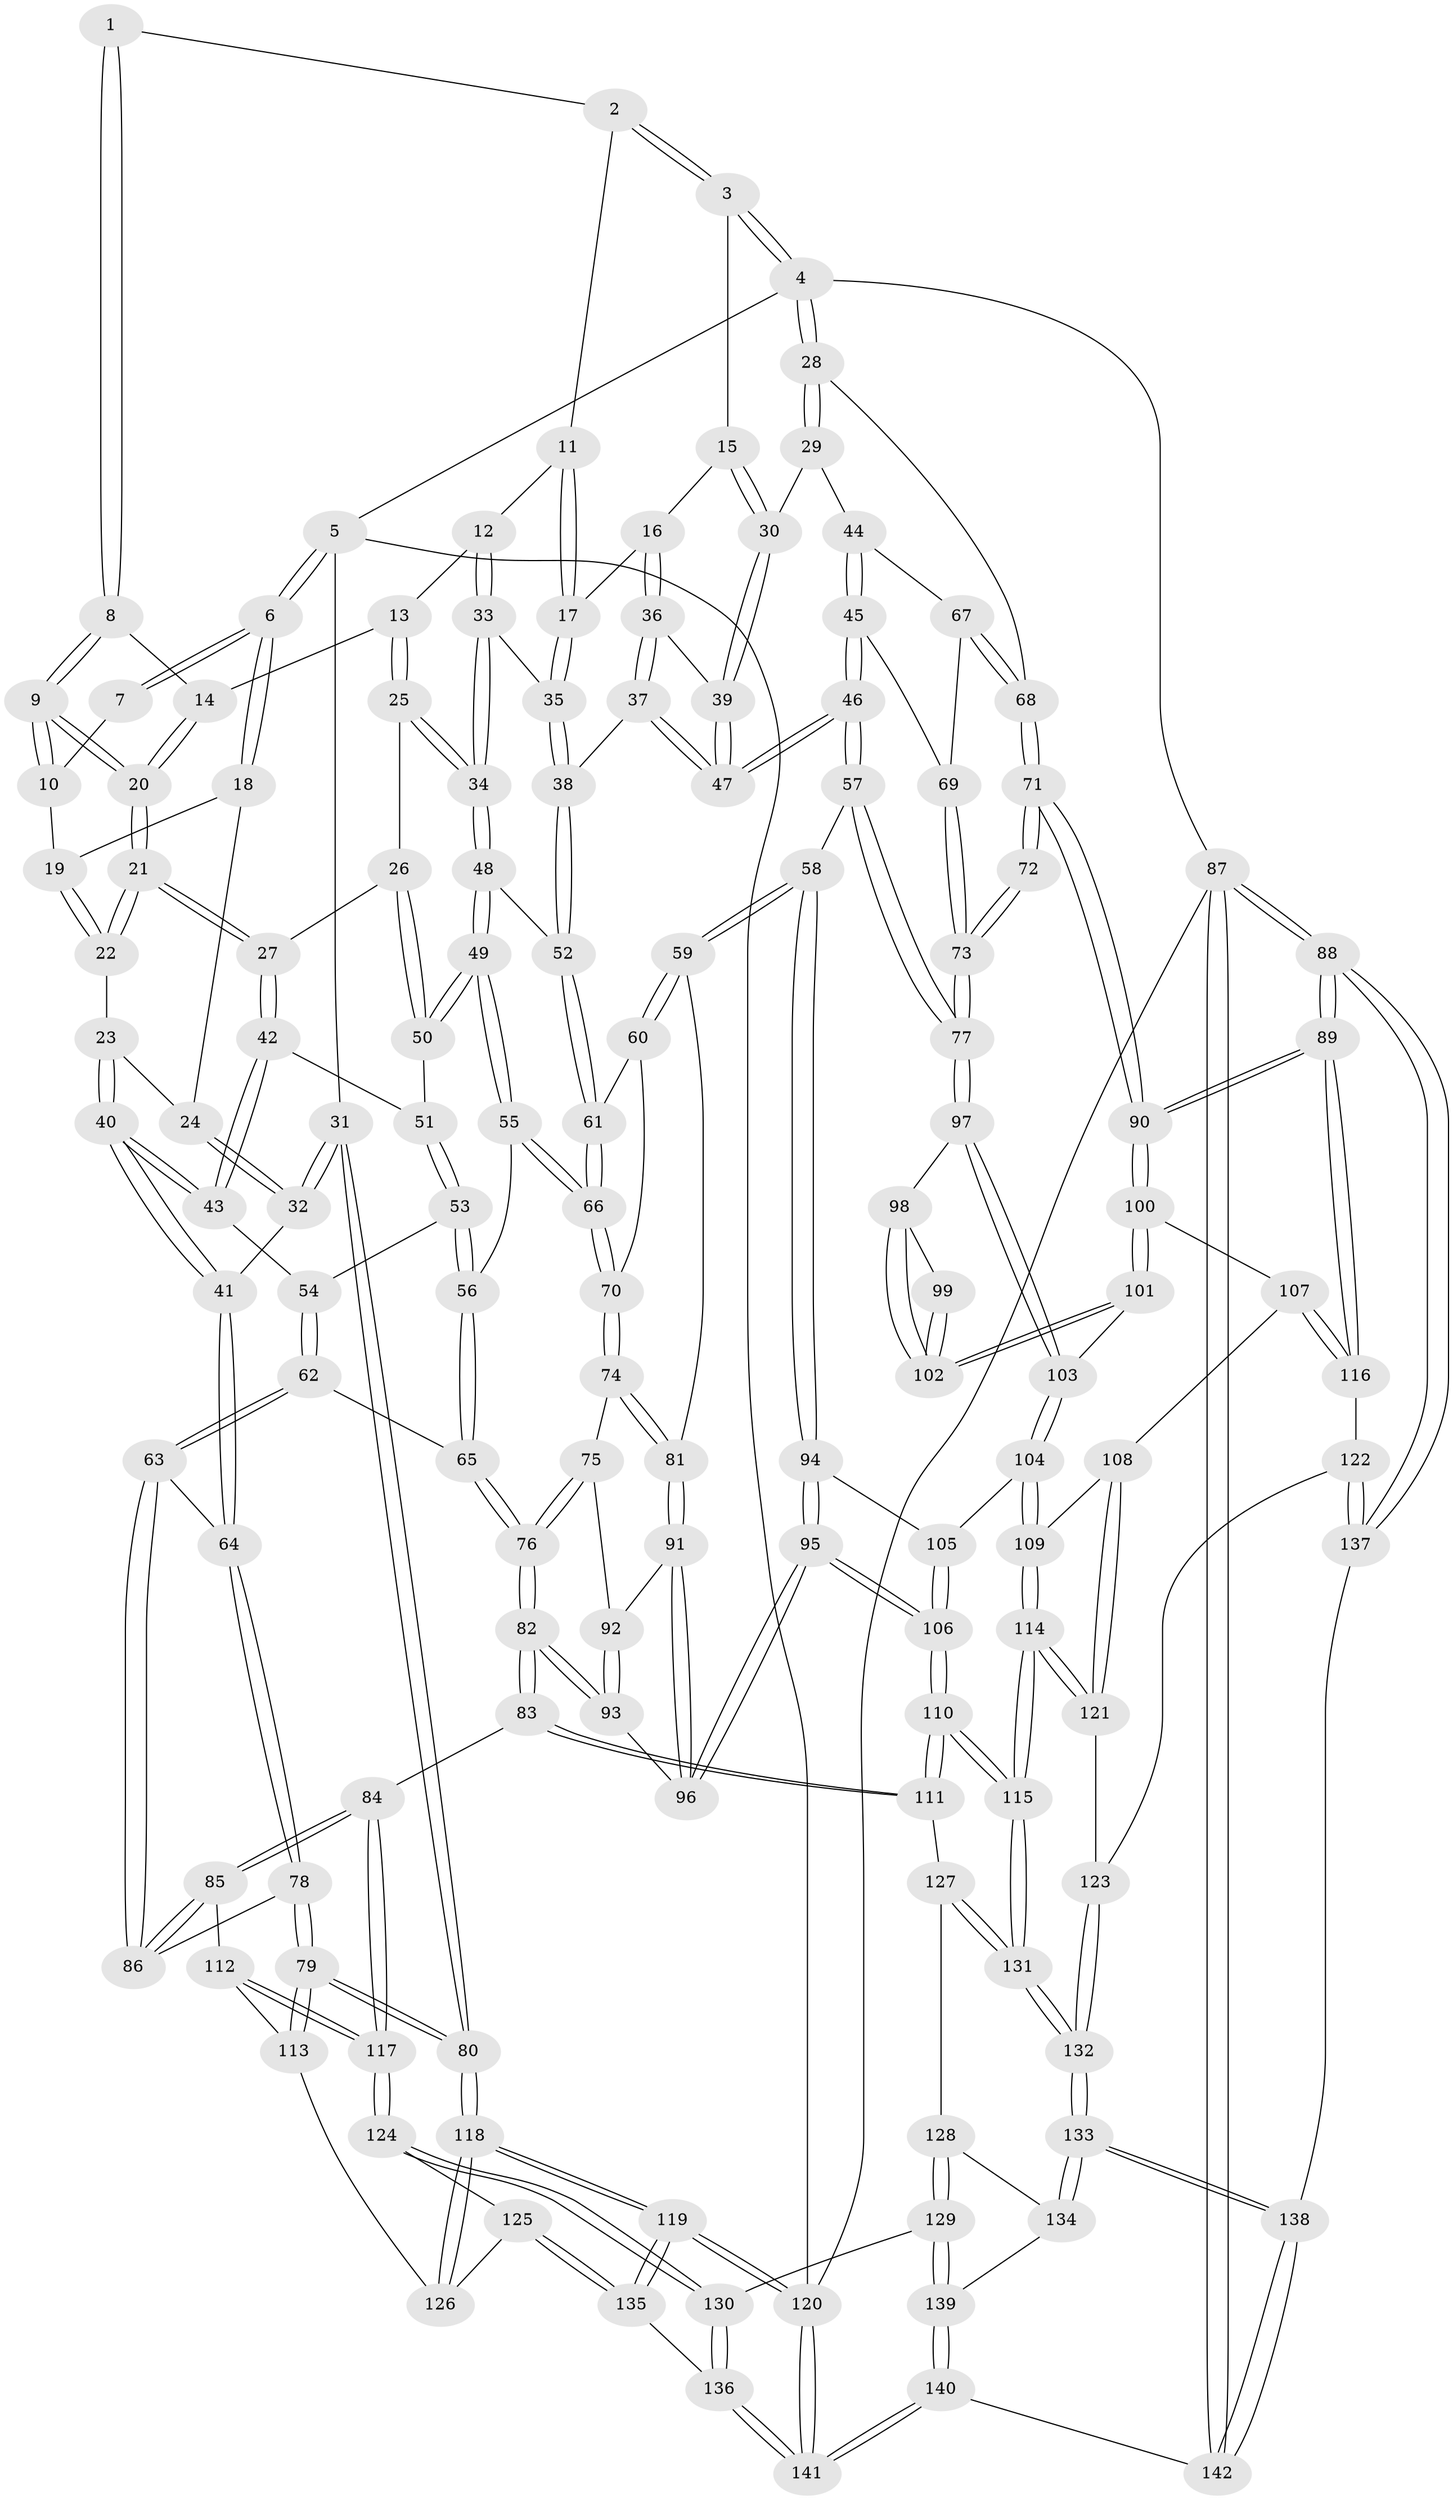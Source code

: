 // coarse degree distribution, {4: 0.39436619718309857, 3: 0.1267605633802817, 5: 0.323943661971831, 6: 0.07042253521126761, 7: 0.028169014084507043, 2: 0.028169014084507043, 8: 0.028169014084507043}
// Generated by graph-tools (version 1.1) at 2025/06/03/04/25 22:06:01]
// undirected, 142 vertices, 352 edges
graph export_dot {
graph [start="1"]
  node [color=gray90,style=filled];
  1 [pos="+0.2727217709078579+0"];
  2 [pos="+0.44949619386384637+0"];
  3 [pos="+0.7564199146771341+0"];
  4 [pos="+1+0"];
  5 [pos="+0+0"];
  6 [pos="+0+0"];
  7 [pos="+0.18819754677067263+0"];
  8 [pos="+0.2631735018878319+0"];
  9 [pos="+0.23310013645233119+0.04985137005607067"];
  10 [pos="+0.14286046036469138+0.04206170523130932"];
  11 [pos="+0.4464851898056599+0"];
  12 [pos="+0.4341105448103025+0.06658733773616457"];
  13 [pos="+0.3673282708812198+0.07244500280169602"];
  14 [pos="+0.3500457592613646+0.05936552429419213"];
  15 [pos="+0.7083617161752042+0"];
  16 [pos="+0.6677194705858629+0.039377587152293496"];
  17 [pos="+0.5981936798498119+0.08070287158623031"];
  18 [pos="+0.09110714516153277+0.06124970909567415"];
  19 [pos="+0.1408047486403836+0.04319127809520062"];
  20 [pos="+0.2368974140433765+0.0873527749836191"];
  21 [pos="+0.23787218999024923+0.10781053543733775"];
  22 [pos="+0.17729807034661382+0.1224487712454195"];
  23 [pos="+0.1551357766626654+0.13172613153504703"];
  24 [pos="+0.0860265773498186+0.08928324399551887"];
  25 [pos="+0.3187697180694585+0.1185397657660413"];
  26 [pos="+0.2884543252556653+0.13990413683077751"];
  27 [pos="+0.2612062615979757+0.1388582688747493"];
  28 [pos="+1+0"];
  29 [pos="+0.8438676821494672+0.14074076441845743"];
  30 [pos="+0.8273032334520606+0.14010385427032165"];
  31 [pos="+0+0.2529389300511969"];
  32 [pos="+0+0.25428543683268456"];
  33 [pos="+0.470929221891645+0.1267623770964104"];
  34 [pos="+0.45182099888151+0.18297063001661135"];
  35 [pos="+0.557725424985042+0.11193308176345362"];
  36 [pos="+0.6842972770627231+0.10299718047871335"];
  37 [pos="+0.685667551210645+0.2242231505819036"];
  38 [pos="+0.6115002747786507+0.2274932058085924"];
  39 [pos="+0.7961881551090874+0.1693635575187725"];
  40 [pos="+0.12795016532291056+0.26664790910601693"];
  41 [pos="+0.07892726910940072+0.30239255531469555"];
  42 [pos="+0.24043114873085275+0.19602494699297524"];
  43 [pos="+0.21197034606035262+0.23973492590233741"];
  44 [pos="+0.9257240111467222+0.2513741530442875"];
  45 [pos="+0.8249276255528029+0.326771886454468"];
  46 [pos="+0.7759866756308796+0.346073154910829"];
  47 [pos="+0.7474002044403165+0.2785811247347125"];
  48 [pos="+0.4463425031007426+0.20337039385277683"];
  49 [pos="+0.42721357364462154+0.22485150819843033"];
  50 [pos="+0.3615994172976259+0.20386487914816367"];
  51 [pos="+0.3139354238605479+0.22773378281419124"];
  52 [pos="+0.5744744922331939+0.25864007594079885"];
  53 [pos="+0.28876117065797313+0.2778586852378471"];
  54 [pos="+0.23320185550682962+0.25430405656946375"];
  55 [pos="+0.4080942046643189+0.32721158613946283"];
  56 [pos="+0.3474689199292258+0.34075522843777095"];
  57 [pos="+0.7497642612238375+0.4090606984707254"];
  58 [pos="+0.7493499378078373+0.4092304496703041"];
  59 [pos="+0.6332611583349244+0.40466689012827206"];
  60 [pos="+0.5913145946002549+0.34824254300788654"];
  61 [pos="+0.5720552223249887+0.3185204003361293"];
  62 [pos="+0.2638050157893354+0.39248474964740715"];
  63 [pos="+0.19999264871162623+0.43051998198242664"];
  64 [pos="+0.11546270975782179+0.36164638127495913"];
  65 [pos="+0.3089112535528633+0.374022415828813"];
  66 [pos="+0.4132702005436649+0.33247758572607994"];
  67 [pos="+1+0.2289359438628527"];
  68 [pos="+1+0.12911386166416938"];
  69 [pos="+0.9582714549326663+0.39292918146753913"];
  70 [pos="+0.43829488177936465+0.3868091041962022"];
  71 [pos="+1+0.507637842264975"];
  72 [pos="+1+0.4732814918029449"];
  73 [pos="+0.9796437168966398+0.44301506185112566"];
  74 [pos="+0.44441124521927444+0.4021370808665193"];
  75 [pos="+0.438614817820778+0.43181870220232194"];
  76 [pos="+0.3730518901014801+0.5150107362359849"];
  77 [pos="+0.7526449890323295+0.4119589082331308"];
  78 [pos="+0.0036123700326256055+0.5661859998658296"];
  79 [pos="+0+0.6279481796027042"];
  80 [pos="+0+0.6282029595462395"];
  81 [pos="+0.594062806067152+0.43056006328998203"];
  82 [pos="+0.3460676526878483+0.5898595611115848"];
  83 [pos="+0.2965108884469138+0.6306094809831564"];
  84 [pos="+0.2577809824517316+0.6223338668500058"];
  85 [pos="+0.2451991674582251+0.6121830422720906"];
  86 [pos="+0.2224894927680104+0.5857716258993562"];
  87 [pos="+1+1"];
  88 [pos="+1+1"];
  89 [pos="+1+0.8830288605813915"];
  90 [pos="+1+0.6843050135576021"];
  91 [pos="+0.5677017731824946+0.48370781954238384"];
  92 [pos="+0.47397960703999625+0.47494602544521464"];
  93 [pos="+0.4932960368926032+0.5702800102629337"];
  94 [pos="+0.7184871557872946+0.4763904797242936"];
  95 [pos="+0.5677535847741875+0.6054545774746877"];
  96 [pos="+0.5476337795674213+0.5814465403690248"];
  97 [pos="+0.8123912222352028+0.49393440363898194"];
  98 [pos="+0.8297766136387138+0.49765137157734846"];
  99 [pos="+0.9420570209322098+0.5091743654581476"];
  100 [pos="+0.9822484370065523+0.6735749683196905"];
  101 [pos="+0.9293380426264258+0.6143785136589247"];
  102 [pos="+0.9284038470733366+0.5912121319852088"];
  103 [pos="+0.8202405018628796+0.5954761875106216"];
  104 [pos="+0.7842308829039466+0.6608225733967465"];
  105 [pos="+0.700027654598817+0.6093330123853549"];
  106 [pos="+0.5842983604120757+0.6448790230956951"];
  107 [pos="+0.9378745066983121+0.7008544878484918"];
  108 [pos="+0.8614352592300812+0.7243831021587211"];
  109 [pos="+0.7849497885211203+0.6667843792916578"];
  110 [pos="+0.5759681075481643+0.7230083938150053"];
  111 [pos="+0.30193183545886343+0.6386072618515506"];
  112 [pos="+0.0334057182558333+0.7175236881133226"];
  113 [pos="+0+0.7051313216057987"];
  114 [pos="+0.6857411324305156+0.7719587486829304"];
  115 [pos="+0.6008152983194941+0.8211255155842859"];
  116 [pos="+0.9368361393153499+0.808841043040789"];
  117 [pos="+0.14246809756125428+0.8114819899577377"];
  118 [pos="+0+0.8168225070267003"];
  119 [pos="+0+1"];
  120 [pos="+0+1"];
  121 [pos="+0.8475193642324498+0.7977269371247501"];
  122 [pos="+0.8705575170184635+0.8458546962055047"];
  123 [pos="+0.8494318011036871+0.8051532496029719"];
  124 [pos="+0.14214371867654826+0.8187135725744907"];
  125 [pos="+0.09635822531338288+0.8439179596939672"];
  126 [pos="+0.05774222575801384+0.8356988749252032"];
  127 [pos="+0.32792201109202157+0.7147091201330024"];
  128 [pos="+0.31931455142652154+0.7734197065679626"];
  129 [pos="+0.215745685983125+0.8704488347525012"];
  130 [pos="+0.18455844940283161+0.8655410930876606"];
  131 [pos="+0.5826456240003706+0.8907907571870757"];
  132 [pos="+0.582831683186848+0.9176432923264984"];
  133 [pos="+0.5813453145166546+0.9405909473793402"];
  134 [pos="+0.3469273109152421+0.87082783227593"];
  135 [pos="+0.028955298973522423+0.9693500415989872"];
  136 [pos="+0.16360918819988346+0.9439688591613169"];
  137 [pos="+0.8715316484504153+0.8715978251921394"];
  138 [pos="+0.6099296474516159+1"];
  139 [pos="+0.2831116497761834+0.9164133962972875"];
  140 [pos="+0.31246889301028163+1"];
  141 [pos="+0.28371011724523637+1"];
  142 [pos="+0.608081578015959+1"];
  1 -- 2;
  1 -- 8;
  1 -- 8;
  2 -- 3;
  2 -- 3;
  2 -- 11;
  3 -- 4;
  3 -- 4;
  3 -- 15;
  4 -- 5;
  4 -- 28;
  4 -- 28;
  4 -- 87;
  5 -- 6;
  5 -- 6;
  5 -- 31;
  5 -- 120;
  6 -- 7;
  6 -- 7;
  6 -- 18;
  6 -- 18;
  7 -- 10;
  8 -- 9;
  8 -- 9;
  8 -- 14;
  9 -- 10;
  9 -- 10;
  9 -- 20;
  9 -- 20;
  10 -- 19;
  11 -- 12;
  11 -- 17;
  11 -- 17;
  12 -- 13;
  12 -- 33;
  12 -- 33;
  13 -- 14;
  13 -- 25;
  13 -- 25;
  14 -- 20;
  14 -- 20;
  15 -- 16;
  15 -- 30;
  15 -- 30;
  16 -- 17;
  16 -- 36;
  16 -- 36;
  17 -- 35;
  17 -- 35;
  18 -- 19;
  18 -- 24;
  19 -- 22;
  19 -- 22;
  20 -- 21;
  20 -- 21;
  21 -- 22;
  21 -- 22;
  21 -- 27;
  21 -- 27;
  22 -- 23;
  23 -- 24;
  23 -- 40;
  23 -- 40;
  24 -- 32;
  24 -- 32;
  25 -- 26;
  25 -- 34;
  25 -- 34;
  26 -- 27;
  26 -- 50;
  26 -- 50;
  27 -- 42;
  27 -- 42;
  28 -- 29;
  28 -- 29;
  28 -- 68;
  29 -- 30;
  29 -- 44;
  30 -- 39;
  30 -- 39;
  31 -- 32;
  31 -- 32;
  31 -- 80;
  31 -- 80;
  32 -- 41;
  33 -- 34;
  33 -- 34;
  33 -- 35;
  34 -- 48;
  34 -- 48;
  35 -- 38;
  35 -- 38;
  36 -- 37;
  36 -- 37;
  36 -- 39;
  37 -- 38;
  37 -- 47;
  37 -- 47;
  38 -- 52;
  38 -- 52;
  39 -- 47;
  39 -- 47;
  40 -- 41;
  40 -- 41;
  40 -- 43;
  40 -- 43;
  41 -- 64;
  41 -- 64;
  42 -- 43;
  42 -- 43;
  42 -- 51;
  43 -- 54;
  44 -- 45;
  44 -- 45;
  44 -- 67;
  45 -- 46;
  45 -- 46;
  45 -- 69;
  46 -- 47;
  46 -- 47;
  46 -- 57;
  46 -- 57;
  48 -- 49;
  48 -- 49;
  48 -- 52;
  49 -- 50;
  49 -- 50;
  49 -- 55;
  49 -- 55;
  50 -- 51;
  51 -- 53;
  51 -- 53;
  52 -- 61;
  52 -- 61;
  53 -- 54;
  53 -- 56;
  53 -- 56;
  54 -- 62;
  54 -- 62;
  55 -- 56;
  55 -- 66;
  55 -- 66;
  56 -- 65;
  56 -- 65;
  57 -- 58;
  57 -- 77;
  57 -- 77;
  58 -- 59;
  58 -- 59;
  58 -- 94;
  58 -- 94;
  59 -- 60;
  59 -- 60;
  59 -- 81;
  60 -- 61;
  60 -- 70;
  61 -- 66;
  61 -- 66;
  62 -- 63;
  62 -- 63;
  62 -- 65;
  63 -- 64;
  63 -- 86;
  63 -- 86;
  64 -- 78;
  64 -- 78;
  65 -- 76;
  65 -- 76;
  66 -- 70;
  66 -- 70;
  67 -- 68;
  67 -- 68;
  67 -- 69;
  68 -- 71;
  68 -- 71;
  69 -- 73;
  69 -- 73;
  70 -- 74;
  70 -- 74;
  71 -- 72;
  71 -- 72;
  71 -- 90;
  71 -- 90;
  72 -- 73;
  72 -- 73;
  73 -- 77;
  73 -- 77;
  74 -- 75;
  74 -- 81;
  74 -- 81;
  75 -- 76;
  75 -- 76;
  75 -- 92;
  76 -- 82;
  76 -- 82;
  77 -- 97;
  77 -- 97;
  78 -- 79;
  78 -- 79;
  78 -- 86;
  79 -- 80;
  79 -- 80;
  79 -- 113;
  79 -- 113;
  80 -- 118;
  80 -- 118;
  81 -- 91;
  81 -- 91;
  82 -- 83;
  82 -- 83;
  82 -- 93;
  82 -- 93;
  83 -- 84;
  83 -- 111;
  83 -- 111;
  84 -- 85;
  84 -- 85;
  84 -- 117;
  84 -- 117;
  85 -- 86;
  85 -- 86;
  85 -- 112;
  87 -- 88;
  87 -- 88;
  87 -- 142;
  87 -- 142;
  87 -- 120;
  88 -- 89;
  88 -- 89;
  88 -- 137;
  88 -- 137;
  89 -- 90;
  89 -- 90;
  89 -- 116;
  89 -- 116;
  90 -- 100;
  90 -- 100;
  91 -- 92;
  91 -- 96;
  91 -- 96;
  92 -- 93;
  92 -- 93;
  93 -- 96;
  94 -- 95;
  94 -- 95;
  94 -- 105;
  95 -- 96;
  95 -- 96;
  95 -- 106;
  95 -- 106;
  97 -- 98;
  97 -- 103;
  97 -- 103;
  98 -- 99;
  98 -- 102;
  98 -- 102;
  99 -- 102;
  99 -- 102;
  100 -- 101;
  100 -- 101;
  100 -- 107;
  101 -- 102;
  101 -- 102;
  101 -- 103;
  103 -- 104;
  103 -- 104;
  104 -- 105;
  104 -- 109;
  104 -- 109;
  105 -- 106;
  105 -- 106;
  106 -- 110;
  106 -- 110;
  107 -- 108;
  107 -- 116;
  107 -- 116;
  108 -- 109;
  108 -- 121;
  108 -- 121;
  109 -- 114;
  109 -- 114;
  110 -- 111;
  110 -- 111;
  110 -- 115;
  110 -- 115;
  111 -- 127;
  112 -- 113;
  112 -- 117;
  112 -- 117;
  113 -- 126;
  114 -- 115;
  114 -- 115;
  114 -- 121;
  114 -- 121;
  115 -- 131;
  115 -- 131;
  116 -- 122;
  117 -- 124;
  117 -- 124;
  118 -- 119;
  118 -- 119;
  118 -- 126;
  118 -- 126;
  119 -- 120;
  119 -- 120;
  119 -- 135;
  119 -- 135;
  120 -- 141;
  120 -- 141;
  121 -- 123;
  122 -- 123;
  122 -- 137;
  122 -- 137;
  123 -- 132;
  123 -- 132;
  124 -- 125;
  124 -- 130;
  124 -- 130;
  125 -- 126;
  125 -- 135;
  125 -- 135;
  127 -- 128;
  127 -- 131;
  127 -- 131;
  128 -- 129;
  128 -- 129;
  128 -- 134;
  129 -- 130;
  129 -- 139;
  129 -- 139;
  130 -- 136;
  130 -- 136;
  131 -- 132;
  131 -- 132;
  132 -- 133;
  132 -- 133;
  133 -- 134;
  133 -- 134;
  133 -- 138;
  133 -- 138;
  134 -- 139;
  135 -- 136;
  136 -- 141;
  136 -- 141;
  137 -- 138;
  138 -- 142;
  138 -- 142;
  139 -- 140;
  139 -- 140;
  140 -- 141;
  140 -- 141;
  140 -- 142;
}
